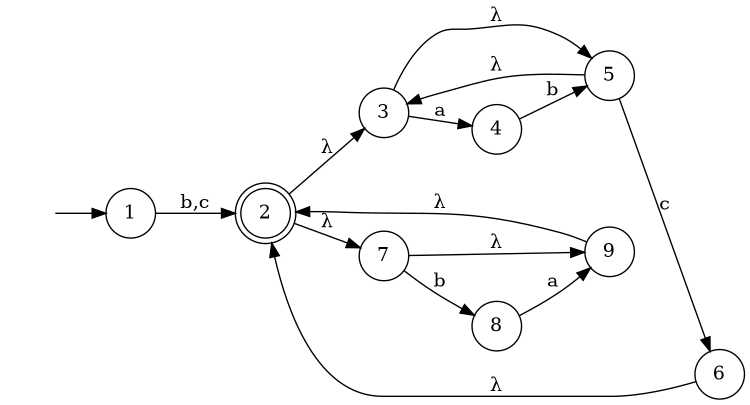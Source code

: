 digraph {
	rankdir=LR;
	margin=0;
	size=5;
	node[shape=circle margin=0]
	2[shape=doublecircle];
	" "[color=white];

	" " -> 1;
	1 -> 2[label="b,c"];
	2 -> 3[label=λ];
	2 -> 7[label=λ];
	3 -> 4[label=a];
	3 -> 5[label=λ];
	4 -> 5[label=b];
	5 -> 3[label=λ];
	5 -> 6[label=c];
	6 -> 2[label=λ];
	7 -> 8[label=b];
	7 -> 9[label=λ];
	8 -> 9[label=a];
	9 -> 2[label=λ];
}